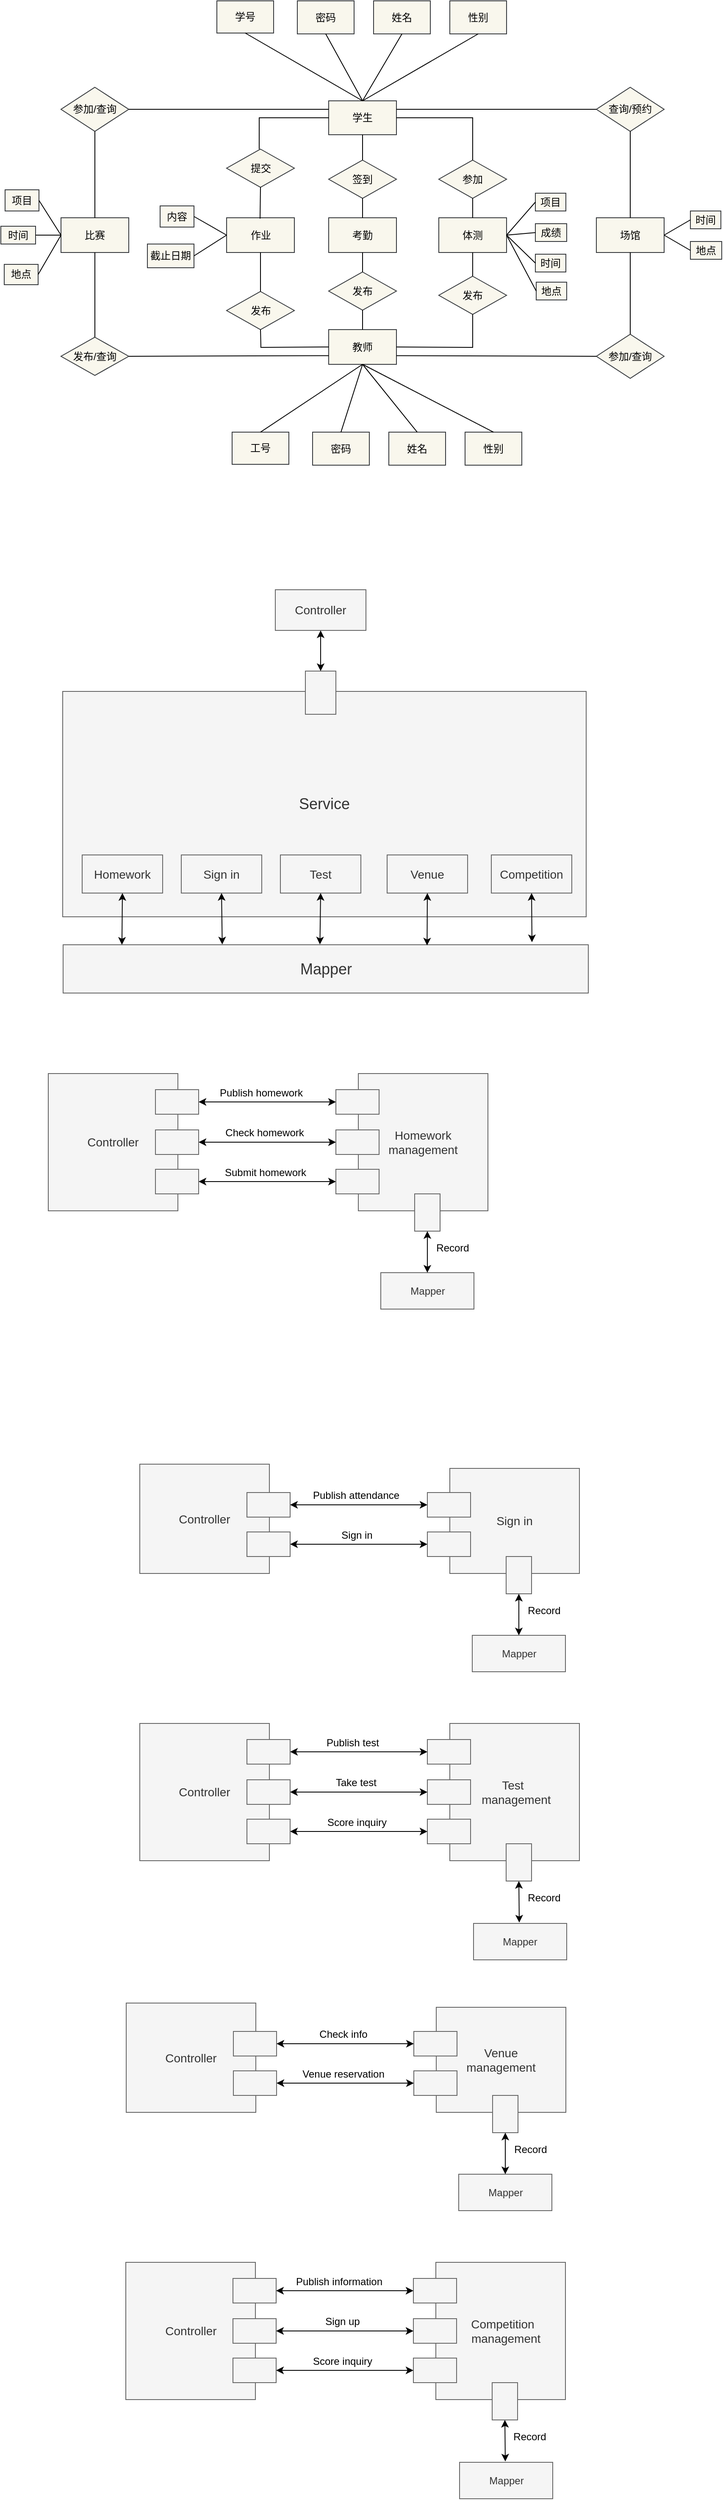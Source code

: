 <mxfile version="24.2.5" type="device">
  <diagram id="R2lEEEUBdFMjLlhIrx00" name="Page-1">
    <mxGraphModel dx="1036" dy="606" grid="0" gridSize="10" guides="1" tooltips="1" connect="1" arrows="1" fold="1" page="1" pageScale="1" pageWidth="1100" pageHeight="1700" background="#ffffff" math="0" shadow="0" extFonts="Permanent Marker^https://fonts.googleapis.com/css?family=Permanent+Marker">
      <root>
        <mxCell id="0" />
        <mxCell id="1" parent="0" />
        <mxCell id="EJxDrWV5jxfiazRaGigu-27" value="&lt;span style=&quot;font-size: 14px;&quot;&gt;Homework management&lt;/span&gt;" style="rounded=0;whiteSpace=wrap;html=1;fillColor=#f5f5f5;fontColor=#333333;strokeColor=#666666;" vertex="1" parent="1">
          <mxGeometry x="479" y="1331" width="153" height="162" as="geometry" />
        </mxCell>
        <mxCell id="EJxDrWV5jxfiazRaGigu-6" value="&lt;font style=&quot;font-size: 18px;&quot;&gt;Service&lt;/font&gt;" style="rounded=0;whiteSpace=wrap;html=1;fillColor=#f5f5f5;fontColor=#333333;strokeColor=#666666;" vertex="1" parent="1">
          <mxGeometry x="130" y="880" width="618" height="266" as="geometry" />
        </mxCell>
        <mxCell id="vJAt1Kv8EWJd7XLbQYG_-1" value="&lt;font color=&quot;#000000&quot;&gt;学生&lt;/font&gt;" style="rounded=0;whiteSpace=wrap;html=1;fillColor=#f9f7ed;strokeColor=#36393d;" parent="1" vertex="1">
          <mxGeometry x="444" y="183" width="80" height="40" as="geometry" />
        </mxCell>
        <mxCell id="vJAt1Kv8EWJd7XLbQYG_-5" value="&lt;font color=&quot;#000000&quot;&gt;学号&lt;/font&gt;" style="rounded=0;whiteSpace=wrap;html=1;fillColor=#f9f7ed;strokeColor=#36393d;" parent="1" vertex="1">
          <mxGeometry x="312" y="65" width="67" height="38" as="geometry" />
        </mxCell>
        <mxCell id="vJAt1Kv8EWJd7XLbQYG_-6" value="&lt;font color=&quot;#000000&quot;&gt;密码&lt;/font&gt;" style="rounded=0;whiteSpace=wrap;html=1;fillColor=#f9f7ed;strokeColor=#36393d;" parent="1" vertex="1">
          <mxGeometry x="407" y="65" width="67" height="39" as="geometry" />
        </mxCell>
        <mxCell id="vJAt1Kv8EWJd7XLbQYG_-8" value="&lt;font color=&quot;#000000&quot;&gt;姓名&lt;/font&gt;" style="rounded=0;whiteSpace=wrap;html=1;fillColor=#f9f7ed;strokeColor=#36393d;" parent="1" vertex="1">
          <mxGeometry x="497" y="65" width="67" height="39" as="geometry" />
        </mxCell>
        <mxCell id="vJAt1Kv8EWJd7XLbQYG_-9" value="&lt;font color=&quot;#000000&quot;&gt;性别&lt;/font&gt;" style="rounded=0;whiteSpace=wrap;html=1;fillColor=#f9f7ed;strokeColor=#36393d;" parent="1" vertex="1">
          <mxGeometry x="587" y="65" width="67" height="39" as="geometry" />
        </mxCell>
        <mxCell id="vJAt1Kv8EWJd7XLbQYG_-15" value="" style="endArrow=none;html=1;rounded=0;entryX=0.5;entryY=1;entryDx=0;entryDy=0;exitX=0.5;exitY=0;exitDx=0;exitDy=0;strokeColor=#000000;" parent="1" source="vJAt1Kv8EWJd7XLbQYG_-1" target="vJAt1Kv8EWJd7XLbQYG_-5" edge="1">
          <mxGeometry width="50" height="50" relative="1" as="geometry">
            <mxPoint x="625" y="255" as="sourcePoint" />
            <mxPoint x="367" y="117" as="targetPoint" />
          </mxGeometry>
        </mxCell>
        <mxCell id="vJAt1Kv8EWJd7XLbQYG_-16" value="" style="endArrow=none;html=1;rounded=0;strokeColor=#000000;entryX=0.5;entryY=1;entryDx=0;entryDy=0;exitX=0.5;exitY=0;exitDx=0;exitDy=0;" parent="1" source="vJAt1Kv8EWJd7XLbQYG_-1" target="vJAt1Kv8EWJd7XLbQYG_-6" edge="1">
          <mxGeometry width="50" height="50" relative="1" as="geometry">
            <mxPoint x="555" y="175" as="sourcePoint" />
            <mxPoint x="356" y="113" as="targetPoint" />
          </mxGeometry>
        </mxCell>
        <mxCell id="vJAt1Kv8EWJd7XLbQYG_-17" value="" style="endArrow=none;html=1;rounded=0;entryX=0.5;entryY=1;entryDx=0;entryDy=0;strokeColor=#000000;exitX=0.5;exitY=0;exitDx=0;exitDy=0;" parent="1" source="vJAt1Kv8EWJd7XLbQYG_-1" target="vJAt1Kv8EWJd7XLbQYG_-8" edge="1">
          <mxGeometry width="50" height="50" relative="1" as="geometry">
            <mxPoint x="579" y="197" as="sourcePoint" />
            <mxPoint x="366" y="123" as="targetPoint" />
          </mxGeometry>
        </mxCell>
        <mxCell id="vJAt1Kv8EWJd7XLbQYG_-18" value="" style="endArrow=none;html=1;rounded=0;entryX=0.5;entryY=1;entryDx=0;entryDy=0;exitX=0.5;exitY=0;exitDx=0;exitDy=0;strokeColor=#000000;" parent="1" source="vJAt1Kv8EWJd7XLbQYG_-1" target="vJAt1Kv8EWJd7XLbQYG_-9" edge="1">
          <mxGeometry width="50" height="50" relative="1" as="geometry">
            <mxPoint x="589" y="207" as="sourcePoint" />
            <mxPoint x="376" y="133" as="targetPoint" />
          </mxGeometry>
        </mxCell>
        <mxCell id="vJAt1Kv8EWJd7XLbQYG_-21" value="&lt;font color=&quot;#000000&quot;&gt;教师&lt;/font&gt;" style="rounded=0;whiteSpace=wrap;html=1;fillColor=#f9f7ed;strokeColor=#36393d;" parent="1" vertex="1">
          <mxGeometry x="444" y="453" width="80" height="41" as="geometry" />
        </mxCell>
        <mxCell id="vJAt1Kv8EWJd7XLbQYG_-23" value="&lt;font color=&quot;#000000&quot;&gt;工号&lt;/font&gt;" style="rounded=0;whiteSpace=wrap;html=1;fillColor=#f9f7ed;strokeColor=#36393d;" parent="1" vertex="1">
          <mxGeometry x="330" y="574" width="67" height="38" as="geometry" />
        </mxCell>
        <mxCell id="vJAt1Kv8EWJd7XLbQYG_-24" value="&lt;font color=&quot;#000000&quot;&gt;密码&lt;/font&gt;" style="rounded=0;whiteSpace=wrap;html=1;fillColor=#f9f7ed;strokeColor=#36393d;" parent="1" vertex="1">
          <mxGeometry x="425" y="574" width="67" height="39" as="geometry" />
        </mxCell>
        <mxCell id="vJAt1Kv8EWJd7XLbQYG_-25" value="&lt;font color=&quot;#000000&quot;&gt;姓名&lt;/font&gt;" style="rounded=0;whiteSpace=wrap;html=1;fillColor=#f9f7ed;strokeColor=#36393d;" parent="1" vertex="1">
          <mxGeometry x="515" y="574" width="67" height="39" as="geometry" />
        </mxCell>
        <mxCell id="vJAt1Kv8EWJd7XLbQYG_-26" value="&lt;font color=&quot;#000000&quot;&gt;性别&lt;/font&gt;" style="rounded=0;whiteSpace=wrap;html=1;fillColor=#f9f7ed;strokeColor=#36393d;" parent="1" vertex="1">
          <mxGeometry x="605" y="574" width="67" height="39" as="geometry" />
        </mxCell>
        <mxCell id="vJAt1Kv8EWJd7XLbQYG_-27" value="" style="endArrow=none;html=1;rounded=0;entryX=0.5;entryY=0;entryDx=0;entryDy=0;exitX=0.5;exitY=1;exitDx=0;exitDy=0;strokeColor=#000000;" parent="1" source="vJAt1Kv8EWJd7XLbQYG_-21" target="vJAt1Kv8EWJd7XLbQYG_-23" edge="1">
          <mxGeometry width="50" height="50" relative="1" as="geometry">
            <mxPoint x="643" y="764" as="sourcePoint" />
            <mxPoint x="385" y="626" as="targetPoint" />
          </mxGeometry>
        </mxCell>
        <mxCell id="vJAt1Kv8EWJd7XLbQYG_-28" value="" style="endArrow=none;html=1;rounded=0;strokeColor=#000000;entryX=0.5;entryY=0;entryDx=0;entryDy=0;exitX=0.5;exitY=1;exitDx=0;exitDy=0;" parent="1" source="vJAt1Kv8EWJd7XLbQYG_-21" target="vJAt1Kv8EWJd7XLbQYG_-24" edge="1">
          <mxGeometry width="50" height="50" relative="1" as="geometry">
            <mxPoint x="573" y="684" as="sourcePoint" />
            <mxPoint x="374" y="622" as="targetPoint" />
          </mxGeometry>
        </mxCell>
        <mxCell id="vJAt1Kv8EWJd7XLbQYG_-29" value="" style="endArrow=none;html=1;rounded=0;entryX=0.5;entryY=0;entryDx=0;entryDy=0;strokeColor=#000000;exitX=0.5;exitY=1;exitDx=0;exitDy=0;" parent="1" source="vJAt1Kv8EWJd7XLbQYG_-21" target="vJAt1Kv8EWJd7XLbQYG_-25" edge="1">
          <mxGeometry width="50" height="50" relative="1" as="geometry">
            <mxPoint x="597" y="706" as="sourcePoint" />
            <mxPoint x="384" y="632" as="targetPoint" />
          </mxGeometry>
        </mxCell>
        <mxCell id="vJAt1Kv8EWJd7XLbQYG_-30" value="" style="endArrow=none;html=1;rounded=0;entryX=0.5;entryY=0;entryDx=0;entryDy=0;exitX=0.5;exitY=1;exitDx=0;exitDy=0;strokeColor=#000000;" parent="1" source="vJAt1Kv8EWJd7XLbQYG_-21" target="vJAt1Kv8EWJd7XLbQYG_-26" edge="1">
          <mxGeometry width="50" height="50" relative="1" as="geometry">
            <mxPoint x="607" y="716" as="sourcePoint" />
            <mxPoint x="394" y="642" as="targetPoint" />
          </mxGeometry>
        </mxCell>
        <mxCell id="vJAt1Kv8EWJd7XLbQYG_-32" value="&lt;font color=&quot;#000000&quot;&gt;作业&lt;/font&gt;" style="rounded=0;whiteSpace=wrap;html=1;fillColor=#f9f7ed;strokeColor=#36393d;" parent="1" vertex="1">
          <mxGeometry x="323.5" y="321" width="80" height="41" as="geometry" />
        </mxCell>
        <mxCell id="vJAt1Kv8EWJd7XLbQYG_-33" value="&lt;font color=&quot;#000000&quot;&gt;发布&lt;/font&gt;" style="rhombus;whiteSpace=wrap;html=1;fillColor=#f9f7ed;strokeColor=#36393d;" parent="1" vertex="1">
          <mxGeometry x="323.5" y="408" width="80" height="45" as="geometry" />
        </mxCell>
        <mxCell id="vJAt1Kv8EWJd7XLbQYG_-36" value="" style="endArrow=none;html=1;rounded=0;exitX=0.5;exitY=1;exitDx=0;exitDy=0;entryX=0;entryY=0.5;entryDx=0;entryDy=0;strokeColor=#000000;" parent="1" source="vJAt1Kv8EWJd7XLbQYG_-33" target="vJAt1Kv8EWJd7XLbQYG_-21" edge="1">
          <mxGeometry width="50" height="50" relative="1" as="geometry">
            <mxPoint x="496" y="378" as="sourcePoint" />
            <mxPoint x="546" y="328" as="targetPoint" />
            <Array as="points">
              <mxPoint x="364" y="474" />
            </Array>
          </mxGeometry>
        </mxCell>
        <mxCell id="vJAt1Kv8EWJd7XLbQYG_-37" value="" style="endArrow=none;html=1;rounded=0;exitX=0.5;exitY=1;exitDx=0;exitDy=0;strokeColor=#000000;entryX=0.5;entryY=0;entryDx=0;entryDy=0;" parent="1" source="vJAt1Kv8EWJd7XLbQYG_-32" target="vJAt1Kv8EWJd7XLbQYG_-33" edge="1">
          <mxGeometry width="50" height="50" relative="1" as="geometry">
            <mxPoint x="374" y="463" as="sourcePoint" />
            <mxPoint x="363" y="410" as="targetPoint" />
            <Array as="points" />
          </mxGeometry>
        </mxCell>
        <mxCell id="vJAt1Kv8EWJd7XLbQYG_-38" value="&lt;font color=&quot;#000000&quot;&gt;提交&lt;/font&gt;" style="rhombus;whiteSpace=wrap;html=1;fillColor=#f9f7ed;strokeColor=#36393d;" parent="1" vertex="1">
          <mxGeometry x="323.5" y="240" width="80" height="45" as="geometry" />
        </mxCell>
        <mxCell id="vJAt1Kv8EWJd7XLbQYG_-39" value="" style="endArrow=none;html=1;rounded=0;entryX=0;entryY=0.5;entryDx=0;entryDy=0;strokeColor=#000000;exitX=0.481;exitY=0;exitDx=0;exitDy=0;exitPerimeter=0;" parent="1" source="vJAt1Kv8EWJd7XLbQYG_-38" edge="1">
          <mxGeometry width="50" height="50" relative="1" as="geometry">
            <mxPoint x="356" y="231" as="sourcePoint" />
            <mxPoint x="444" y="203" as="targetPoint" />
            <Array as="points">
              <mxPoint x="362" y="203" />
            </Array>
          </mxGeometry>
        </mxCell>
        <mxCell id="vJAt1Kv8EWJd7XLbQYG_-41" value="" style="endArrow=none;html=1;rounded=0;exitX=0.5;exitY=1;exitDx=0;exitDy=0;strokeColor=#000000;" parent="1" source="vJAt1Kv8EWJd7XLbQYG_-38" edge="1">
          <mxGeometry width="50" height="50" relative="1" as="geometry">
            <mxPoint x="364" y="285" as="sourcePoint" />
            <mxPoint x="363" y="322" as="targetPoint" />
            <Array as="points" />
          </mxGeometry>
        </mxCell>
        <mxCell id="vJAt1Kv8EWJd7XLbQYG_-43" value="&lt;font color=&quot;#000000&quot;&gt;内容&lt;/font&gt;" style="rounded=0;whiteSpace=wrap;html=1;fillColor=#f9f7ed;strokeColor=#36393d;" parent="1" vertex="1">
          <mxGeometry x="245" y="307" width="40" height="25" as="geometry" />
        </mxCell>
        <mxCell id="vJAt1Kv8EWJd7XLbQYG_-44" value="&lt;font color=&quot;#000000&quot;&gt;截止日期&lt;/font&gt;" style="rounded=0;whiteSpace=wrap;html=1;fillColor=#f9f7ed;strokeColor=#36393d;" parent="1" vertex="1">
          <mxGeometry x="230" y="352" width="55" height="28" as="geometry" />
        </mxCell>
        <mxCell id="vJAt1Kv8EWJd7XLbQYG_-45" value="" style="endArrow=none;html=1;rounded=0;entryX=1;entryY=0.5;entryDx=0;entryDy=0;exitX=0;exitY=0.5;exitDx=0;exitDy=0;strokeColor=#000000;" parent="1" source="vJAt1Kv8EWJd7XLbQYG_-32" target="vJAt1Kv8EWJd7XLbQYG_-43" edge="1">
          <mxGeometry width="50" height="50" relative="1" as="geometry">
            <mxPoint x="367" y="328" as="sourcePoint" />
            <mxPoint x="229" y="249" as="targetPoint" />
          </mxGeometry>
        </mxCell>
        <mxCell id="vJAt1Kv8EWJd7XLbQYG_-46" value="" style="endArrow=none;html=1;rounded=0;entryX=1;entryY=0.5;entryDx=0;entryDy=0;exitX=0;exitY=0.5;exitDx=0;exitDy=0;strokeColor=#000000;" parent="1" source="vJAt1Kv8EWJd7XLbQYG_-32" target="vJAt1Kv8EWJd7XLbQYG_-44" edge="1">
          <mxGeometry width="50" height="50" relative="1" as="geometry">
            <mxPoint x="367" y="476" as="sourcePoint" />
            <mxPoint x="229" y="397" as="targetPoint" />
          </mxGeometry>
        </mxCell>
        <mxCell id="vJAt1Kv8EWJd7XLbQYG_-48" value="&lt;font color=&quot;#000000&quot;&gt;考勤&lt;/font&gt;" style="rounded=0;whiteSpace=wrap;html=1;fillColor=#f9f7ed;strokeColor=#36393d;" parent="1" vertex="1">
          <mxGeometry x="444" y="321" width="80" height="41" as="geometry" />
        </mxCell>
        <mxCell id="vJAt1Kv8EWJd7XLbQYG_-49" value="&lt;font color=&quot;#000000&quot;&gt;发布&lt;/font&gt;" style="rhombus;whiteSpace=wrap;html=1;fillColor=#f9f7ed;strokeColor=#36393d;" parent="1" vertex="1">
          <mxGeometry x="444" y="385" width="80" height="45" as="geometry" />
        </mxCell>
        <mxCell id="vJAt1Kv8EWJd7XLbQYG_-51" value="" style="endArrow=none;html=1;rounded=0;entryX=0.5;entryY=1;entryDx=0;entryDy=0;exitX=0.5;exitY=0;exitDx=0;exitDy=0;strokeColor=#000000;" parent="1" source="vJAt1Kv8EWJd7XLbQYG_-49" target="vJAt1Kv8EWJd7XLbQYG_-48" edge="1">
          <mxGeometry width="50" height="50" relative="1" as="geometry">
            <mxPoint x="344" y="362" as="sourcePoint" />
            <mxPoint x="246" y="322" as="targetPoint" />
          </mxGeometry>
        </mxCell>
        <mxCell id="vJAt1Kv8EWJd7XLbQYG_-52" value="" style="endArrow=none;html=1;rounded=0;entryX=0.5;entryY=1;entryDx=0;entryDy=0;exitX=0.5;exitY=0;exitDx=0;exitDy=0;strokeColor=#000000;" parent="1" source="vJAt1Kv8EWJd7XLbQYG_-21" target="vJAt1Kv8EWJd7XLbQYG_-49" edge="1">
          <mxGeometry width="50" height="50" relative="1" as="geometry">
            <mxPoint x="354" y="372" as="sourcePoint" />
            <mxPoint x="256" y="332" as="targetPoint" />
          </mxGeometry>
        </mxCell>
        <mxCell id="vJAt1Kv8EWJd7XLbQYG_-53" value="&lt;font color=&quot;#000000&quot;&gt;签到&lt;/font&gt;" style="rhombus;whiteSpace=wrap;html=1;fillColor=#f9f7ed;strokeColor=#36393d;" parent="1" vertex="1">
          <mxGeometry x="444" y="253" width="80" height="45" as="geometry" />
        </mxCell>
        <mxCell id="vJAt1Kv8EWJd7XLbQYG_-54" value="" style="endArrow=none;html=1;rounded=0;entryX=0.5;entryY=1;entryDx=0;entryDy=0;strokeColor=#000000;exitX=0.5;exitY=0;exitDx=0;exitDy=0;" parent="1" source="vJAt1Kv8EWJd7XLbQYG_-48" target="vJAt1Kv8EWJd7XLbQYG_-53" edge="1">
          <mxGeometry width="50" height="50" relative="1" as="geometry">
            <mxPoint x="484" y="322" as="sourcePoint" />
            <mxPoint x="494" y="372" as="targetPoint" />
          </mxGeometry>
        </mxCell>
        <mxCell id="vJAt1Kv8EWJd7XLbQYG_-55" value="" style="endArrow=none;html=1;rounded=0;entryX=0.5;entryY=1;entryDx=0;entryDy=0;exitX=0.5;exitY=0;exitDx=0;exitDy=0;strokeColor=#000000;" parent="1" source="vJAt1Kv8EWJd7XLbQYG_-53" target="vJAt1Kv8EWJd7XLbQYG_-1" edge="1">
          <mxGeometry width="50" height="50" relative="1" as="geometry">
            <mxPoint x="504" y="405" as="sourcePoint" />
            <mxPoint x="504" y="382" as="targetPoint" />
          </mxGeometry>
        </mxCell>
        <mxCell id="jHFPaxE5fMGmJ56n2f8w-1" value="&lt;font color=&quot;#000000&quot;&gt;体测&lt;/font&gt;" style="rounded=0;whiteSpace=wrap;html=1;fillColor=#f9f7ed;strokeColor=#36393d;" parent="1" vertex="1">
          <mxGeometry x="574" y="321" width="80" height="41" as="geometry" />
        </mxCell>
        <mxCell id="jHFPaxE5fMGmJ56n2f8w-2" value="&lt;font color=&quot;#000000&quot;&gt;成绩&lt;/font&gt;" style="rounded=0;whiteSpace=wrap;html=1;fillColor=#f9f7ed;strokeColor=#36393d;" parent="1" vertex="1">
          <mxGeometry x="688" y="328" width="37" height="21" as="geometry" />
        </mxCell>
        <mxCell id="jHFPaxE5fMGmJ56n2f8w-3" value="&lt;font color=&quot;#000000&quot;&gt;项目&lt;/font&gt;" style="rounded=0;whiteSpace=wrap;html=1;fillColor=#f9f7ed;strokeColor=#36393d;" parent="1" vertex="1">
          <mxGeometry x="688" y="292" width="36" height="21" as="geometry" />
        </mxCell>
        <mxCell id="jHFPaxE5fMGmJ56n2f8w-4" value="" style="endArrow=none;html=1;rounded=0;entryX=0;entryY=0.5;entryDx=0;entryDy=0;exitX=1;exitY=0.5;exitDx=0;exitDy=0;strokeColor=#000000;" parent="1" source="jHFPaxE5fMGmJ56n2f8w-1" target="jHFPaxE5fMGmJ56n2f8w-3" edge="1">
          <mxGeometry width="50" height="50" relative="1" as="geometry">
            <mxPoint x="334" y="352" as="sourcePoint" />
            <mxPoint x="236" y="312" as="targetPoint" />
          </mxGeometry>
        </mxCell>
        <mxCell id="jHFPaxE5fMGmJ56n2f8w-5" value="" style="endArrow=none;html=1;rounded=0;entryX=0;entryY=0.5;entryDx=0;entryDy=0;exitX=1;exitY=0.5;exitDx=0;exitDy=0;strokeColor=#000000;" parent="1" source="jHFPaxE5fMGmJ56n2f8w-1" target="jHFPaxE5fMGmJ56n2f8w-2" edge="1">
          <mxGeometry width="50" height="50" relative="1" as="geometry">
            <mxPoint x="664" y="352" as="sourcePoint" />
            <mxPoint x="707" y="316" as="targetPoint" />
          </mxGeometry>
        </mxCell>
        <mxCell id="jHFPaxE5fMGmJ56n2f8w-6" value="&lt;font color=&quot;#000000&quot;&gt;发布&lt;/font&gt;" style="rhombus;whiteSpace=wrap;html=1;fillColor=#f9f7ed;strokeColor=#36393d;" parent="1" vertex="1">
          <mxGeometry x="574" y="390" width="80" height="45" as="geometry" />
        </mxCell>
        <mxCell id="jHFPaxE5fMGmJ56n2f8w-7" value="" style="endArrow=none;html=1;rounded=0;entryX=0.5;entryY=1;entryDx=0;entryDy=0;exitX=0.5;exitY=0;exitDx=0;exitDy=0;strokeColor=#000000;" parent="1" source="jHFPaxE5fMGmJ56n2f8w-6" target="jHFPaxE5fMGmJ56n2f8w-1" edge="1">
          <mxGeometry width="50" height="50" relative="1" as="geometry">
            <mxPoint x="494" y="395" as="sourcePoint" />
            <mxPoint x="494" y="372" as="targetPoint" />
          </mxGeometry>
        </mxCell>
        <mxCell id="jHFPaxE5fMGmJ56n2f8w-8" value="" style="endArrow=none;html=1;rounded=0;exitX=0.5;exitY=1;exitDx=0;exitDy=0;entryX=1;entryY=0.5;entryDx=0;entryDy=0;strokeColor=#000000;" parent="1" source="jHFPaxE5fMGmJ56n2f8w-6" target="vJAt1Kv8EWJd7XLbQYG_-21" edge="1">
          <mxGeometry width="50" height="50" relative="1" as="geometry">
            <mxPoint x="374" y="463" as="sourcePoint" />
            <mxPoint x="454" y="484" as="targetPoint" />
            <Array as="points">
              <mxPoint x="614" y="474" />
            </Array>
          </mxGeometry>
        </mxCell>
        <mxCell id="jHFPaxE5fMGmJ56n2f8w-9" value="&lt;font color=&quot;#000000&quot;&gt;参加&lt;/font&gt;" style="rhombus;whiteSpace=wrap;html=1;fillColor=#f9f7ed;strokeColor=#36393d;" parent="1" vertex="1">
          <mxGeometry x="574" y="253" width="80" height="45" as="geometry" />
        </mxCell>
        <mxCell id="jHFPaxE5fMGmJ56n2f8w-10" value="" style="endArrow=none;html=1;rounded=0;entryX=1;entryY=0.5;entryDx=0;entryDy=0;strokeColor=#000000;exitX=0.5;exitY=0;exitDx=0;exitDy=0;" parent="1" source="jHFPaxE5fMGmJ56n2f8w-9" target="vJAt1Kv8EWJd7XLbQYG_-1" edge="1">
          <mxGeometry width="50" height="50" relative="1" as="geometry">
            <mxPoint x="372" y="250" as="sourcePoint" />
            <mxPoint x="454" y="213" as="targetPoint" />
            <Array as="points">
              <mxPoint x="614" y="203" />
            </Array>
          </mxGeometry>
        </mxCell>
        <mxCell id="jHFPaxE5fMGmJ56n2f8w-11" value="" style="endArrow=none;html=1;rounded=0;entryX=0.5;entryY=1;entryDx=0;entryDy=0;exitX=0.5;exitY=0;exitDx=0;exitDy=0;strokeColor=#000000;" parent="1" source="jHFPaxE5fMGmJ56n2f8w-1" target="jHFPaxE5fMGmJ56n2f8w-9" edge="1">
          <mxGeometry width="50" height="50" relative="1" as="geometry">
            <mxPoint x="624" y="400" as="sourcePoint" />
            <mxPoint x="624" y="372" as="targetPoint" />
          </mxGeometry>
        </mxCell>
        <mxCell id="jHFPaxE5fMGmJ56n2f8w-13" value="&lt;font color=&quot;#000000&quot;&gt;比赛&lt;/font&gt;" style="rounded=0;whiteSpace=wrap;html=1;fillColor=#f9f7ed;strokeColor=#36393d;" parent="1" vertex="1">
          <mxGeometry x="128" y="321" width="80" height="41" as="geometry" />
        </mxCell>
        <mxCell id="jHFPaxE5fMGmJ56n2f8w-14" value="&lt;font color=&quot;#000000&quot;&gt;场馆&lt;/font&gt;" style="rounded=0;whiteSpace=wrap;html=1;fillColor=#f9f7ed;strokeColor=#36393d;" parent="1" vertex="1">
          <mxGeometry x="760" y="321" width="80" height="41" as="geometry" />
        </mxCell>
        <mxCell id="jHFPaxE5fMGmJ56n2f8w-15" value="&lt;font color=&quot;#000000&quot;&gt;地点&lt;/font&gt;" style="rounded=0;whiteSpace=wrap;html=1;fillColor=#f9f7ed;strokeColor=#36393d;" parent="1" vertex="1">
          <mxGeometry x="871" y="349" width="37" height="21" as="geometry" />
        </mxCell>
        <mxCell id="jHFPaxE5fMGmJ56n2f8w-16" value="&lt;font color=&quot;#000000&quot;&gt;时间&lt;/font&gt;" style="rounded=0;whiteSpace=wrap;html=1;fillColor=#f9f7ed;strokeColor=#36393d;" parent="1" vertex="1">
          <mxGeometry x="871" y="313" width="36" height="21" as="geometry" />
        </mxCell>
        <mxCell id="jHFPaxE5fMGmJ56n2f8w-17" value="" style="endArrow=none;html=1;rounded=0;entryX=0;entryY=0.5;entryDx=0;entryDy=0;exitX=1;exitY=0.5;exitDx=0;exitDy=0;strokeColor=#000000;" parent="1" source="jHFPaxE5fMGmJ56n2f8w-14" target="jHFPaxE5fMGmJ56n2f8w-16" edge="1">
          <mxGeometry width="50" height="50" relative="1" as="geometry">
            <mxPoint x="664" y="352" as="sourcePoint" />
            <mxPoint x="697" y="334" as="targetPoint" />
          </mxGeometry>
        </mxCell>
        <mxCell id="jHFPaxE5fMGmJ56n2f8w-18" value="" style="endArrow=none;html=1;rounded=0;entryX=0;entryY=0.5;entryDx=0;entryDy=0;exitX=1;exitY=0.5;exitDx=0;exitDy=0;strokeColor=#000000;" parent="1" source="jHFPaxE5fMGmJ56n2f8w-14" target="jHFPaxE5fMGmJ56n2f8w-15" edge="1">
          <mxGeometry width="50" height="50" relative="1" as="geometry">
            <mxPoint x="674" y="362" as="sourcePoint" />
            <mxPoint x="707" y="344" as="targetPoint" />
          </mxGeometry>
        </mxCell>
        <mxCell id="jHFPaxE5fMGmJ56n2f8w-19" value="&lt;font color=&quot;#000000&quot;&gt;项目&lt;/font&gt;" style="rounded=0;whiteSpace=wrap;html=1;fillColor=#f9f7ed;strokeColor=#36393d;" parent="1" vertex="1">
          <mxGeometry x="62" y="288" width="40" height="25" as="geometry" />
        </mxCell>
        <mxCell id="jHFPaxE5fMGmJ56n2f8w-20" value="&lt;font color=&quot;#000000&quot;&gt;时间&lt;/font&gt;" style="rounded=0;whiteSpace=wrap;html=1;fillColor=#f9f7ed;strokeColor=#36393d;" parent="1" vertex="1">
          <mxGeometry x="57" y="331" width="41" height="21" as="geometry" />
        </mxCell>
        <mxCell id="jHFPaxE5fMGmJ56n2f8w-21" value="&lt;font color=&quot;#000000&quot;&gt;地点&lt;/font&gt;" style="rounded=0;whiteSpace=wrap;html=1;fillColor=#f9f7ed;strokeColor=#36393d;" parent="1" vertex="1">
          <mxGeometry x="61" y="376" width="40" height="24" as="geometry" />
        </mxCell>
        <mxCell id="jHFPaxE5fMGmJ56n2f8w-24" value="" style="endArrow=none;html=1;rounded=0;entryX=1;entryY=0.5;entryDx=0;entryDy=0;exitX=0;exitY=0.5;exitDx=0;exitDy=0;strokeColor=#000000;" parent="1" source="jHFPaxE5fMGmJ56n2f8w-13" target="jHFPaxE5fMGmJ56n2f8w-21" edge="1">
          <mxGeometry width="50" height="50" relative="1" as="geometry">
            <mxPoint x="334" y="352" as="sourcePoint" />
            <mxPoint x="295" y="376" as="targetPoint" />
          </mxGeometry>
        </mxCell>
        <mxCell id="jHFPaxE5fMGmJ56n2f8w-25" value="" style="endArrow=none;html=1;rounded=0;entryX=1;entryY=0.5;entryDx=0;entryDy=0;exitX=0;exitY=0.5;exitDx=0;exitDy=0;strokeColor=#000000;" parent="1" source="jHFPaxE5fMGmJ56n2f8w-13" target="jHFPaxE5fMGmJ56n2f8w-20" edge="1">
          <mxGeometry width="50" height="50" relative="1" as="geometry">
            <mxPoint x="344" y="362" as="sourcePoint" />
            <mxPoint x="305" y="386" as="targetPoint" />
          </mxGeometry>
        </mxCell>
        <mxCell id="jHFPaxE5fMGmJ56n2f8w-26" value="" style="endArrow=none;html=1;rounded=0;entryX=1;entryY=0.5;entryDx=0;entryDy=0;exitX=0;exitY=0.5;exitDx=0;exitDy=0;strokeColor=#000000;" parent="1" source="jHFPaxE5fMGmJ56n2f8w-13" target="jHFPaxE5fMGmJ56n2f8w-19" edge="1">
          <mxGeometry width="50" height="50" relative="1" as="geometry">
            <mxPoint x="354" y="372" as="sourcePoint" />
            <mxPoint x="315" y="396" as="targetPoint" />
          </mxGeometry>
        </mxCell>
        <mxCell id="jHFPaxE5fMGmJ56n2f8w-29" value="&lt;font color=&quot;#000000&quot;&gt;参加/查询&lt;/font&gt;" style="rhombus;whiteSpace=wrap;html=1;fillColor=#f9f7ed;strokeColor=#36393d;" parent="1" vertex="1">
          <mxGeometry x="128" y="167" width="80" height="52" as="geometry" />
        </mxCell>
        <mxCell id="jHFPaxE5fMGmJ56n2f8w-30" value="&lt;font color=&quot;#000000&quot;&gt;发布/查询&lt;/font&gt;" style="rhombus;whiteSpace=wrap;html=1;fillColor=#f9f7ed;strokeColor=#36393d;" parent="1" vertex="1">
          <mxGeometry x="128" y="462" width="80" height="45" as="geometry" />
        </mxCell>
        <mxCell id="jHFPaxE5fMGmJ56n2f8w-31" value="" style="endArrow=none;html=1;rounded=0;exitX=0.5;exitY=1;exitDx=0;exitDy=0;strokeColor=#000000;entryX=0.5;entryY=0;entryDx=0;entryDy=0;" parent="1" source="jHFPaxE5fMGmJ56n2f8w-29" target="jHFPaxE5fMGmJ56n2f8w-13" edge="1">
          <mxGeometry width="50" height="50" relative="1" as="geometry">
            <mxPoint x="374" y="295" as="sourcePoint" />
            <mxPoint x="373" y="332" as="targetPoint" />
            <Array as="points" />
          </mxGeometry>
        </mxCell>
        <mxCell id="jHFPaxE5fMGmJ56n2f8w-32" value="" style="endArrow=none;html=1;rounded=0;exitX=0.5;exitY=1;exitDx=0;exitDy=0;strokeColor=#000000;entryX=0.5;entryY=0;entryDx=0;entryDy=0;" parent="1" source="jHFPaxE5fMGmJ56n2f8w-13" target="jHFPaxE5fMGmJ56n2f8w-30" edge="1">
          <mxGeometry width="50" height="50" relative="1" as="geometry">
            <mxPoint x="384" y="305" as="sourcePoint" />
            <mxPoint x="383" y="342" as="targetPoint" />
            <Array as="points" />
          </mxGeometry>
        </mxCell>
        <mxCell id="jHFPaxE5fMGmJ56n2f8w-33" value="" style="endArrow=none;html=1;rounded=0;entryX=1;entryY=0.5;entryDx=0;entryDy=0;exitX=0;exitY=0.75;exitDx=0;exitDy=0;strokeColor=#000000;" parent="1" source="vJAt1Kv8EWJd7XLbQYG_-21" target="jHFPaxE5fMGmJ56n2f8w-30" edge="1">
          <mxGeometry width="50" height="50" relative="1" as="geometry">
            <mxPoint x="494" y="504" as="sourcePoint" />
            <mxPoint x="374" y="584" as="targetPoint" />
          </mxGeometry>
        </mxCell>
        <mxCell id="jHFPaxE5fMGmJ56n2f8w-34" value="" style="endArrow=none;html=1;rounded=0;entryX=1;entryY=0.5;entryDx=0;entryDy=0;exitX=0;exitY=0.25;exitDx=0;exitDy=0;strokeColor=#000000;" parent="1" source="vJAt1Kv8EWJd7XLbQYG_-1" target="jHFPaxE5fMGmJ56n2f8w-29" edge="1">
          <mxGeometry width="50" height="50" relative="1" as="geometry">
            <mxPoint x="454" y="494" as="sourcePoint" />
            <mxPoint x="218" y="495" as="targetPoint" />
          </mxGeometry>
        </mxCell>
        <mxCell id="jHFPaxE5fMGmJ56n2f8w-35" value="&lt;font color=&quot;#000000&quot;&gt;查询/预约&lt;/font&gt;" style="rhombus;whiteSpace=wrap;html=1;fillColor=#f9f7ed;strokeColor=#36393d;" parent="1" vertex="1">
          <mxGeometry x="760" y="167" width="80" height="52" as="geometry" />
        </mxCell>
        <mxCell id="jHFPaxE5fMGmJ56n2f8w-36" value="&lt;font color=&quot;#000000&quot;&gt;参加/查询&lt;/font&gt;" style="rhombus;whiteSpace=wrap;html=1;fillColor=#f9f7ed;strokeColor=#36393d;" parent="1" vertex="1">
          <mxGeometry x="760" y="458.5" width="80" height="52" as="geometry" />
        </mxCell>
        <mxCell id="jHFPaxE5fMGmJ56n2f8w-37" value="" style="endArrow=none;html=1;rounded=0;entryX=1;entryY=0.25;entryDx=0;entryDy=0;exitX=0;exitY=0.5;exitDx=0;exitDy=0;strokeColor=#000000;" parent="1" source="jHFPaxE5fMGmJ56n2f8w-35" target="vJAt1Kv8EWJd7XLbQYG_-1" edge="1">
          <mxGeometry width="50" height="50" relative="1" as="geometry">
            <mxPoint x="454" y="203" as="sourcePoint" />
            <mxPoint x="218" y="203" as="targetPoint" />
          </mxGeometry>
        </mxCell>
        <mxCell id="jHFPaxE5fMGmJ56n2f8w-38" value="" style="endArrow=none;html=1;rounded=0;entryX=0.5;entryY=1;entryDx=0;entryDy=0;exitX=0.5;exitY=0;exitDx=0;exitDy=0;strokeColor=#000000;" parent="1" source="jHFPaxE5fMGmJ56n2f8w-14" target="jHFPaxE5fMGmJ56n2f8w-35" edge="1">
          <mxGeometry width="50" height="50" relative="1" as="geometry">
            <mxPoint x="624" y="331" as="sourcePoint" />
            <mxPoint x="624" y="308" as="targetPoint" />
          </mxGeometry>
        </mxCell>
        <mxCell id="jHFPaxE5fMGmJ56n2f8w-39" value="" style="endArrow=none;html=1;rounded=0;entryX=0.5;entryY=1;entryDx=0;entryDy=0;exitX=0.5;exitY=0;exitDx=0;exitDy=0;strokeColor=#000000;" parent="1" source="jHFPaxE5fMGmJ56n2f8w-36" target="jHFPaxE5fMGmJ56n2f8w-14" edge="1">
          <mxGeometry width="50" height="50" relative="1" as="geometry">
            <mxPoint x="634" y="341" as="sourcePoint" />
            <mxPoint x="634" y="318" as="targetPoint" />
          </mxGeometry>
        </mxCell>
        <mxCell id="jHFPaxE5fMGmJ56n2f8w-40" value="" style="endArrow=none;html=1;rounded=0;entryX=1;entryY=0.75;entryDx=0;entryDy=0;exitX=0;exitY=0.5;exitDx=0;exitDy=0;strokeColor=#000000;" parent="1" source="jHFPaxE5fMGmJ56n2f8w-36" target="vJAt1Kv8EWJd7XLbQYG_-21" edge="1">
          <mxGeometry width="50" height="50" relative="1" as="geometry">
            <mxPoint x="644" y="351" as="sourcePoint" />
            <mxPoint x="644" y="328" as="targetPoint" />
          </mxGeometry>
        </mxCell>
        <mxCell id="g08Xa5jaq8OJxACK10Sp-1" value="&lt;font color=&quot;#000000&quot;&gt;时间&lt;/font&gt;" style="rounded=0;whiteSpace=wrap;html=1;fillColor=#f9f7ed;strokeColor=#36393d;" parent="1" vertex="1">
          <mxGeometry x="688" y="364" width="36" height="21" as="geometry" />
        </mxCell>
        <mxCell id="g08Xa5jaq8OJxACK10Sp-3" value="&lt;font color=&quot;#000000&quot;&gt;地点&lt;/font&gt;" style="rounded=0;whiteSpace=wrap;html=1;fillColor=#f9f7ed;strokeColor=#36393d;" parent="1" vertex="1">
          <mxGeometry x="689" y="397" width="36" height="21" as="geometry" />
        </mxCell>
        <mxCell id="g08Xa5jaq8OJxACK10Sp-4" value="" style="endArrow=none;html=1;rounded=0;entryX=0;entryY=0.5;entryDx=0;entryDy=0;exitX=1;exitY=0.5;exitDx=0;exitDy=0;strokeColor=#000000;" parent="1" source="jHFPaxE5fMGmJ56n2f8w-1" target="g08Xa5jaq8OJxACK10Sp-1" edge="1">
          <mxGeometry width="50" height="50" relative="1" as="geometry">
            <mxPoint x="664" y="352" as="sourcePoint" />
            <mxPoint x="698" y="313" as="targetPoint" />
          </mxGeometry>
        </mxCell>
        <mxCell id="g08Xa5jaq8OJxACK10Sp-5" value="" style="endArrow=none;html=1;rounded=0;entryX=0;entryY=0.5;entryDx=0;entryDy=0;exitX=1;exitY=0.5;exitDx=0;exitDy=0;strokeColor=#000000;" parent="1" source="jHFPaxE5fMGmJ56n2f8w-1" target="g08Xa5jaq8OJxACK10Sp-3" edge="1">
          <mxGeometry width="50" height="50" relative="1" as="geometry">
            <mxPoint x="674" y="362" as="sourcePoint" />
            <mxPoint x="708" y="323" as="targetPoint" />
          </mxGeometry>
        </mxCell>
        <mxCell id="EJxDrWV5jxfiazRaGigu-1" value="&lt;font style=&quot;font-size: 14px;&quot;&gt;Controller&lt;/font&gt;" style="rounded=0;whiteSpace=wrap;html=1;fillColor=#f5f5f5;fontColor=#333333;strokeColor=#666666;" vertex="1" parent="1">
          <mxGeometry x="381" y="760" width="107" height="48" as="geometry" />
        </mxCell>
        <mxCell id="EJxDrWV5jxfiazRaGigu-3" value="" style="rounded=0;whiteSpace=wrap;html=1;fillColor=#f5f5f5;fontColor=#333333;strokeColor=#666666;" vertex="1" parent="1">
          <mxGeometry x="416.5" y="856" width="36" height="51" as="geometry" />
        </mxCell>
        <mxCell id="EJxDrWV5jxfiazRaGigu-4" value="" style="endArrow=classic;startArrow=classic;html=1;rounded=0;entryX=0.5;entryY=1;entryDx=0;entryDy=0;exitX=0.5;exitY=0;exitDx=0;exitDy=0;strokeColor=#000000;" edge="1" parent="1" source="EJxDrWV5jxfiazRaGigu-3" target="EJxDrWV5jxfiazRaGigu-1">
          <mxGeometry width="50" height="50" relative="1" as="geometry">
            <mxPoint x="504" y="841" as="sourcePoint" />
            <mxPoint x="554" y="791" as="targetPoint" />
          </mxGeometry>
        </mxCell>
        <mxCell id="EJxDrWV5jxfiazRaGigu-8" value="&lt;font style=&quot;font-size: 18px;&quot;&gt;Mapper&lt;/font&gt;" style="rounded=0;whiteSpace=wrap;html=1;fillColor=#f5f5f5;fontColor=#333333;strokeColor=#666666;" vertex="1" parent="1">
          <mxGeometry x="130.5" y="1179" width="620" height="57" as="geometry" />
        </mxCell>
        <mxCell id="EJxDrWV5jxfiazRaGigu-9" value="&lt;font style=&quot;font-size: 14px;&quot;&gt;Homework&lt;/font&gt;" style="rounded=0;whiteSpace=wrap;html=1;fillColor=#f5f5f5;fontColor=#333333;strokeColor=#666666;" vertex="1" parent="1">
          <mxGeometry x="153" y="1073" width="95" height="45" as="geometry" />
        </mxCell>
        <mxCell id="EJxDrWV5jxfiazRaGigu-10" value="&lt;font style=&quot;font-size: 14px;&quot;&gt;Sign in&lt;/font&gt;" style="rounded=0;whiteSpace=wrap;html=1;fillColor=#f5f5f5;fontColor=#333333;strokeColor=#666666;" vertex="1" parent="1">
          <mxGeometry x="270" y="1073" width="95" height="45" as="geometry" />
        </mxCell>
        <mxCell id="EJxDrWV5jxfiazRaGigu-11" value="&lt;font style=&quot;font-size: 14px;&quot;&gt;Test&lt;/font&gt;" style="rounded=0;whiteSpace=wrap;html=1;fillColor=#f5f5f5;fontColor=#333333;strokeColor=#666666;" vertex="1" parent="1">
          <mxGeometry x="387" y="1073" width="95" height="45" as="geometry" />
        </mxCell>
        <mxCell id="EJxDrWV5jxfiazRaGigu-12" value="&lt;font style=&quot;font-size: 14px;&quot;&gt;Venue&lt;/font&gt;" style="rounded=0;whiteSpace=wrap;html=1;fillColor=#f5f5f5;fontColor=#333333;strokeColor=#666666;" vertex="1" parent="1">
          <mxGeometry x="513" y="1073" width="95" height="45" as="geometry" />
        </mxCell>
        <mxCell id="EJxDrWV5jxfiazRaGigu-13" value="&lt;font style=&quot;font-size: 14px;&quot;&gt;Competition&lt;/font&gt;" style="rounded=0;whiteSpace=wrap;html=1;fillColor=#f5f5f5;fontColor=#333333;strokeColor=#666666;" vertex="1" parent="1">
          <mxGeometry x="636" y="1073" width="95" height="45" as="geometry" />
        </mxCell>
        <mxCell id="EJxDrWV5jxfiazRaGigu-14" value="" style="endArrow=classic;startArrow=classic;html=1;rounded=0;entryX=0.5;entryY=1;entryDx=0;entryDy=0;exitX=0.112;exitY=0;exitDx=0;exitDy=0;strokeColor=#000000;exitPerimeter=0;" edge="1" parent="1" source="EJxDrWV5jxfiazRaGigu-8" target="EJxDrWV5jxfiazRaGigu-9">
          <mxGeometry width="50" height="50" relative="1" as="geometry">
            <mxPoint x="445" y="829" as="sourcePoint" />
            <mxPoint x="445" y="771" as="targetPoint" />
          </mxGeometry>
        </mxCell>
        <mxCell id="EJxDrWV5jxfiazRaGigu-15" value="" style="endArrow=classic;startArrow=classic;html=1;rounded=0;entryX=0.5;entryY=1;entryDx=0;entryDy=0;exitX=0.303;exitY=-0.007;exitDx=0;exitDy=0;strokeColor=#000000;exitPerimeter=0;" edge="1" parent="1" source="EJxDrWV5jxfiazRaGigu-8" target="EJxDrWV5jxfiazRaGigu-10">
          <mxGeometry width="50" height="50" relative="1" as="geometry">
            <mxPoint x="455" y="839" as="sourcePoint" />
            <mxPoint x="455" y="781" as="targetPoint" />
          </mxGeometry>
        </mxCell>
        <mxCell id="EJxDrWV5jxfiazRaGigu-16" value="" style="endArrow=classic;startArrow=classic;html=1;rounded=0;entryX=0.5;entryY=1;entryDx=0;entryDy=0;exitX=0.489;exitY=-0.007;exitDx=0;exitDy=0;strokeColor=#000000;exitPerimeter=0;fontStyle=1" edge="1" parent="1" source="EJxDrWV5jxfiazRaGigu-8" target="EJxDrWV5jxfiazRaGigu-11">
          <mxGeometry width="50" height="50" relative="1" as="geometry">
            <mxPoint x="465" y="849" as="sourcePoint" />
            <mxPoint x="465" y="791" as="targetPoint" />
          </mxGeometry>
        </mxCell>
        <mxCell id="EJxDrWV5jxfiazRaGigu-17" value="" style="endArrow=classic;startArrow=classic;html=1;rounded=0;entryX=0.5;entryY=1;entryDx=0;entryDy=0;exitX=0.693;exitY=0.014;exitDx=0;exitDy=0;strokeColor=#000000;exitPerimeter=0;fontStyle=1" edge="1" parent="1" source="EJxDrWV5jxfiazRaGigu-8" target="EJxDrWV5jxfiazRaGigu-12">
          <mxGeometry width="50" height="50" relative="1" as="geometry">
            <mxPoint x="444" y="1189" as="sourcePoint" />
            <mxPoint x="445" y="1128" as="targetPoint" />
          </mxGeometry>
        </mxCell>
        <mxCell id="EJxDrWV5jxfiazRaGigu-18" value="" style="endArrow=classic;startArrow=classic;html=1;rounded=0;entryX=0.5;entryY=1;entryDx=0;entryDy=0;strokeColor=#000000;fontStyle=1" edge="1" parent="1" target="EJxDrWV5jxfiazRaGigu-13">
          <mxGeometry width="50" height="50" relative="1" as="geometry">
            <mxPoint x="684" y="1176" as="sourcePoint" />
            <mxPoint x="571" y="1128" as="targetPoint" />
          </mxGeometry>
        </mxCell>
        <mxCell id="EJxDrWV5jxfiazRaGigu-19" value="&lt;font style=&quot;font-size: 14px;&quot;&gt;Controller&lt;/font&gt;" style="rounded=0;whiteSpace=wrap;html=1;fillColor=#f5f5f5;fontColor=#333333;strokeColor=#666666;" vertex="1" parent="1">
          <mxGeometry x="113" y="1331" width="153" height="162" as="geometry" />
        </mxCell>
        <mxCell id="EJxDrWV5jxfiazRaGigu-20" value="" style="rounded=0;whiteSpace=wrap;html=1;fillColor=#f5f5f5;fontColor=#333333;strokeColor=#666666;" vertex="1" parent="1">
          <mxGeometry x="239.5" y="1350" width="51" height="29" as="geometry" />
        </mxCell>
        <mxCell id="EJxDrWV5jxfiazRaGigu-22" value="" style="rounded=0;whiteSpace=wrap;html=1;fillColor=#f5f5f5;fontColor=#333333;strokeColor=#666666;" vertex="1" parent="1">
          <mxGeometry x="239.5" y="1397.5" width="51" height="29" as="geometry" />
        </mxCell>
        <mxCell id="EJxDrWV5jxfiazRaGigu-23" value="" style="rounded=0;whiteSpace=wrap;html=1;fillColor=#f5f5f5;fontColor=#333333;strokeColor=#666666;" vertex="1" parent="1">
          <mxGeometry x="239.5" y="1444" width="51" height="29" as="geometry" />
        </mxCell>
        <mxCell id="EJxDrWV5jxfiazRaGigu-24" value="" style="rounded=0;whiteSpace=wrap;html=1;fillColor=#f5f5f5;fontColor=#333333;strokeColor=#666666;" vertex="1" parent="1">
          <mxGeometry x="452.5" y="1350" width="51" height="29" as="geometry" />
        </mxCell>
        <mxCell id="EJxDrWV5jxfiazRaGigu-25" value="" style="rounded=0;whiteSpace=wrap;html=1;fillColor=#f5f5f5;fontColor=#333333;strokeColor=#666666;" vertex="1" parent="1">
          <mxGeometry x="452.5" y="1397.5" width="51" height="29" as="geometry" />
        </mxCell>
        <mxCell id="EJxDrWV5jxfiazRaGigu-26" value="" style="rounded=0;whiteSpace=wrap;html=1;fillColor=#f5f5f5;fontColor=#333333;strokeColor=#666666;" vertex="1" parent="1">
          <mxGeometry x="452.5" y="1444" width="51" height="29" as="geometry" />
        </mxCell>
        <mxCell id="EJxDrWV5jxfiazRaGigu-28" value="" style="endArrow=classic;startArrow=classic;html=1;rounded=0;entryX=1;entryY=0.5;entryDx=0;entryDy=0;exitX=0;exitY=0.5;exitDx=0;exitDy=0;strokeColor=#000000;" edge="1" parent="1" source="EJxDrWV5jxfiazRaGigu-24" target="EJxDrWV5jxfiazRaGigu-20">
          <mxGeometry width="50" height="50" relative="1" as="geometry">
            <mxPoint x="328" y="1189" as="sourcePoint" />
            <mxPoint x="328" y="1128" as="targetPoint" />
          </mxGeometry>
        </mxCell>
        <mxCell id="EJxDrWV5jxfiazRaGigu-29" value="" style="endArrow=classic;startArrow=classic;html=1;rounded=0;strokeColor=#000000;entryX=1;entryY=0.5;entryDx=0;entryDy=0;exitX=0;exitY=0.5;exitDx=0;exitDy=0;" edge="1" parent="1" source="EJxDrWV5jxfiazRaGigu-25" target="EJxDrWV5jxfiazRaGigu-22">
          <mxGeometry width="50" height="50" relative="1" as="geometry">
            <mxPoint x="429" y="1496" as="sourcePoint" />
            <mxPoint x="334" y="1471" as="targetPoint" />
          </mxGeometry>
        </mxCell>
        <mxCell id="EJxDrWV5jxfiazRaGigu-30" value="" style="endArrow=classic;startArrow=classic;html=1;rounded=0;entryX=1;entryY=0.5;entryDx=0;entryDy=0;exitX=0;exitY=0.5;exitDx=0;exitDy=0;strokeColor=#000000;" edge="1" parent="1" source="EJxDrWV5jxfiazRaGigu-26" target="EJxDrWV5jxfiazRaGigu-23">
          <mxGeometry width="50" height="50" relative="1" as="geometry">
            <mxPoint x="473" y="1385" as="sourcePoint" />
            <mxPoint x="311" y="1385" as="targetPoint" />
          </mxGeometry>
        </mxCell>
        <mxCell id="EJxDrWV5jxfiazRaGigu-31" value="" style="rounded=0;whiteSpace=wrap;html=1;fillColor=#f5f5f5;fontColor=#333333;strokeColor=#666666;" vertex="1" parent="1">
          <mxGeometry x="545.5" y="1473" width="30" height="44" as="geometry" />
        </mxCell>
        <mxCell id="EJxDrWV5jxfiazRaGigu-32" value="&lt;font style=&quot;font-size: 12px;&quot;&gt;Mapper&lt;/font&gt;" style="rounded=0;whiteSpace=wrap;html=1;fillColor=#f5f5f5;fontColor=#333333;strokeColor=#666666;" vertex="1" parent="1">
          <mxGeometry x="505.5" y="1566" width="110" height="43" as="geometry" />
        </mxCell>
        <mxCell id="EJxDrWV5jxfiazRaGigu-33" value="" style="endArrow=classic;startArrow=classic;html=1;rounded=0;entryX=0.5;entryY=0;entryDx=0;entryDy=0;exitX=0.5;exitY=1;exitDx=0;exitDy=0;strokeColor=#000000;" edge="1" parent="1" source="EJxDrWV5jxfiazRaGigu-31" target="EJxDrWV5jxfiazRaGigu-32">
          <mxGeometry width="50" height="50" relative="1" as="geometry">
            <mxPoint x="463" y="1469" as="sourcePoint" />
            <mxPoint x="301" y="1469" as="targetPoint" />
          </mxGeometry>
        </mxCell>
        <mxCell id="EJxDrWV5jxfiazRaGigu-34" value="&lt;font color=&quot;#000000&quot;&gt;Record&lt;/font&gt;" style="text;html=1;align=center;verticalAlign=middle;resizable=0;points=[];autosize=1;strokeColor=none;fillColor=none;" vertex="1" parent="1">
          <mxGeometry x="561" y="1524" width="57" height="26" as="geometry" />
        </mxCell>
        <mxCell id="EJxDrWV5jxfiazRaGigu-35" value="&lt;font color=&quot;#000000&quot;&gt;Publish homework&lt;/font&gt;" style="text;html=1;align=center;verticalAlign=middle;resizable=0;points=[];autosize=1;strokeColor=none;fillColor=none;" vertex="1" parent="1">
          <mxGeometry x="306" y="1341" width="116" height="26" as="geometry" />
        </mxCell>
        <mxCell id="EJxDrWV5jxfiazRaGigu-38" value="&lt;font color=&quot;#000000&quot;&gt;Check homework&lt;/font&gt;" style="text;html=1;align=center;verticalAlign=middle;resizable=0;points=[];autosize=1;strokeColor=none;fillColor=none;" vertex="1" parent="1">
          <mxGeometry x="312" y="1388" width="111" height="26" as="geometry" />
        </mxCell>
        <mxCell id="EJxDrWV5jxfiazRaGigu-40" value="&lt;span style=&quot;color: rgba(0, 0, 0, 0); font-family: monospace; font-size: 0px; text-align: start;&quot;&gt;%3CmxGraphModel%3E%3Croot%3E%3CmxCell%20id%3D%220%22%2F%3E%3CmxCell%20id%3D%221%22%20parent%3D%220%22%2F%3E%3CmxCell%20id%3D%222%22%20value%3D%22%26lt%3Bfont%20color%3D%26quot%3B%23000000%26quot%3B%26gt%3BCheck%20homework%26lt%3B%2Ffont%26gt%3B%22%20style%3D%22text%3Bhtml%3D1%3Balign%3Dcenter%3BverticalAlign%3Dmiddle%3Bresizable%3D0%3Bpoints%3D%5B%5D%3Bautosize%3D1%3BstrokeColor%3Dnone%3BfillColor%3Dnone%3B%22%20vertex%3D%221%22%20parent%3D%221%22%3E%3CmxGeometry%20x%3D%22312%22%20y%3D%221388%22%20width%3D%22111%22%20height%3D%2226%22%20as%3D%22geometry%22%2F%3E%3C%2FmxCell%3E%3C%2Froot%3E%3C%2FmxGraphModel%3E&lt;/span&gt;" style="text;html=1;align=center;verticalAlign=middle;resizable=0;points=[];autosize=1;strokeColor=none;fillColor=none;" vertex="1" parent="1">
          <mxGeometry x="359" y="1435" width="18" height="26" as="geometry" />
        </mxCell>
        <mxCell id="EJxDrWV5jxfiazRaGigu-43" value="&lt;font color=&quot;#000000&quot;&gt;Submit homework&lt;/font&gt;" style="text;html=1;align=center;verticalAlign=middle;resizable=0;points=[];autosize=1;strokeColor=none;fillColor=none;" vertex="1" parent="1">
          <mxGeometry x="311.5" y="1435" width="114" height="26" as="geometry" />
        </mxCell>
        <mxCell id="EJxDrWV5jxfiazRaGigu-45" value="&lt;span style=&quot;font-size: 14px;&quot;&gt;Sign in&lt;/span&gt;" style="rounded=0;whiteSpace=wrap;html=1;fillColor=#f5f5f5;fontColor=#333333;strokeColor=#666666;" vertex="1" parent="1">
          <mxGeometry x="587" y="1797" width="153" height="124" as="geometry" />
        </mxCell>
        <mxCell id="EJxDrWV5jxfiazRaGigu-46" value="&lt;font style=&quot;font-size: 14px;&quot;&gt;Controller&lt;/font&gt;" style="rounded=0;whiteSpace=wrap;html=1;fillColor=#f5f5f5;fontColor=#333333;strokeColor=#666666;" vertex="1" parent="1">
          <mxGeometry x="221" y="1792" width="153" height="129" as="geometry" />
        </mxCell>
        <mxCell id="EJxDrWV5jxfiazRaGigu-48" value="" style="rounded=0;whiteSpace=wrap;html=1;fillColor=#f5f5f5;fontColor=#333333;strokeColor=#666666;" vertex="1" parent="1">
          <mxGeometry x="347.5" y="1825.5" width="51" height="29" as="geometry" />
        </mxCell>
        <mxCell id="EJxDrWV5jxfiazRaGigu-49" value="" style="rounded=0;whiteSpace=wrap;html=1;fillColor=#f5f5f5;fontColor=#333333;strokeColor=#666666;" vertex="1" parent="1">
          <mxGeometry x="347.5" y="1872" width="51" height="29" as="geometry" />
        </mxCell>
        <mxCell id="EJxDrWV5jxfiazRaGigu-51" value="" style="rounded=0;whiteSpace=wrap;html=1;fillColor=#f5f5f5;fontColor=#333333;strokeColor=#666666;" vertex="1" parent="1">
          <mxGeometry x="560.5" y="1825.5" width="51" height="29" as="geometry" />
        </mxCell>
        <mxCell id="EJxDrWV5jxfiazRaGigu-52" value="" style="rounded=0;whiteSpace=wrap;html=1;fillColor=#f5f5f5;fontColor=#333333;strokeColor=#666666;" vertex="1" parent="1">
          <mxGeometry x="560.5" y="1872" width="51" height="29" as="geometry" />
        </mxCell>
        <mxCell id="EJxDrWV5jxfiazRaGigu-54" value="" style="endArrow=classic;startArrow=classic;html=1;rounded=0;strokeColor=#000000;entryX=1;entryY=0.5;entryDx=0;entryDy=0;exitX=0;exitY=0.5;exitDx=0;exitDy=0;" edge="1" parent="1" source="EJxDrWV5jxfiazRaGigu-51" target="EJxDrWV5jxfiazRaGigu-48">
          <mxGeometry width="50" height="50" relative="1" as="geometry">
            <mxPoint x="537" y="1924" as="sourcePoint" />
            <mxPoint x="442" y="1899" as="targetPoint" />
          </mxGeometry>
        </mxCell>
        <mxCell id="EJxDrWV5jxfiazRaGigu-55" value="" style="endArrow=classic;startArrow=classic;html=1;rounded=0;entryX=1;entryY=0.5;entryDx=0;entryDy=0;exitX=0;exitY=0.5;exitDx=0;exitDy=0;strokeColor=#000000;" edge="1" parent="1" source="EJxDrWV5jxfiazRaGigu-52" target="EJxDrWV5jxfiazRaGigu-49">
          <mxGeometry width="50" height="50" relative="1" as="geometry">
            <mxPoint x="581" y="1813" as="sourcePoint" />
            <mxPoint x="419" y="1813" as="targetPoint" />
          </mxGeometry>
        </mxCell>
        <mxCell id="EJxDrWV5jxfiazRaGigu-56" value="" style="rounded=0;whiteSpace=wrap;html=1;fillColor=#f5f5f5;fontColor=#333333;strokeColor=#666666;" vertex="1" parent="1">
          <mxGeometry x="653.5" y="1901" width="30" height="44" as="geometry" />
        </mxCell>
        <mxCell id="EJxDrWV5jxfiazRaGigu-57" value="&lt;font style=&quot;font-size: 12px;&quot;&gt;Mapper&lt;/font&gt;" style="rounded=0;whiteSpace=wrap;html=1;fillColor=#f5f5f5;fontColor=#333333;strokeColor=#666666;" vertex="1" parent="1">
          <mxGeometry x="613.5" y="1994" width="110" height="43" as="geometry" />
        </mxCell>
        <mxCell id="EJxDrWV5jxfiazRaGigu-58" value="" style="endArrow=classic;startArrow=classic;html=1;rounded=0;entryX=0.5;entryY=0;entryDx=0;entryDy=0;exitX=0.5;exitY=1;exitDx=0;exitDy=0;strokeColor=#000000;" edge="1" parent="1" source="EJxDrWV5jxfiazRaGigu-56" target="EJxDrWV5jxfiazRaGigu-57">
          <mxGeometry width="50" height="50" relative="1" as="geometry">
            <mxPoint x="571" y="1897" as="sourcePoint" />
            <mxPoint x="409" y="1897" as="targetPoint" />
          </mxGeometry>
        </mxCell>
        <mxCell id="EJxDrWV5jxfiazRaGigu-59" value="&lt;font color=&quot;#000000&quot;&gt;Record&lt;/font&gt;" style="text;html=1;align=center;verticalAlign=middle;resizable=0;points=[];autosize=1;strokeColor=none;fillColor=none;" vertex="1" parent="1">
          <mxGeometry x="669" y="1952" width="57" height="26" as="geometry" />
        </mxCell>
        <mxCell id="EJxDrWV5jxfiazRaGigu-61" value="&lt;div&gt;&lt;font color=&quot;#000000&quot;&gt;Publish attendance&lt;/font&gt;&lt;/div&gt;" style="text;html=1;align=center;verticalAlign=middle;resizable=0;points=[];autosize=1;strokeColor=none;fillColor=none;" vertex="1" parent="1">
          <mxGeometry x="416" y="1816" width="120" height="26" as="geometry" />
        </mxCell>
        <mxCell id="EJxDrWV5jxfiazRaGigu-62" value="&lt;span style=&quot;color: rgba(0, 0, 0, 0); font-family: monospace; font-size: 0px; text-align: start;&quot;&gt;%3CmxGraphModel%3E%3Croot%3E%3CmxCell%20id%3D%220%22%2F%3E%3CmxCell%20id%3D%221%22%20parent%3D%220%22%2F%3E%3CmxCell%20id%3D%222%22%20value%3D%22%26lt%3Bfont%20color%3D%26quot%3B%23000000%26quot%3B%26gt%3BCheck%20homework%26lt%3B%2Ffont%26gt%3B%22%20style%3D%22text%3Bhtml%3D1%3Balign%3Dcenter%3BverticalAlign%3Dmiddle%3Bresizable%3D0%3Bpoints%3D%5B%5D%3Bautosize%3D1%3BstrokeColor%3Dnone%3BfillColor%3Dnone%3B%22%20vertex%3D%221%22%20parent%3D%221%22%3E%3CmxGeometry%20x%3D%22312%22%20y%3D%221388%22%20width%3D%22111%22%20height%3D%2226%22%20as%3D%22geometry%22%2F%3E%3C%2FmxCell%3E%3C%2Froot%3E%3C%2FmxGraphModel%3E&lt;/span&gt;" style="text;html=1;align=center;verticalAlign=middle;resizable=0;points=[];autosize=1;strokeColor=none;fillColor=none;" vertex="1" parent="1">
          <mxGeometry x="467" y="1863" width="18" height="26" as="geometry" />
        </mxCell>
        <mxCell id="EJxDrWV5jxfiazRaGigu-63" value="&lt;span style=&quot;color: rgb(0, 0, 0);&quot;&gt;Sign in&lt;/span&gt;" style="text;html=1;align=center;verticalAlign=middle;resizable=0;points=[];autosize=1;strokeColor=none;fillColor=none;" vertex="1" parent="1">
          <mxGeometry x="449.5" y="1863" width="55" height="26" as="geometry" />
        </mxCell>
        <mxCell id="EJxDrWV5jxfiazRaGigu-64" value="&lt;span style=&quot;font-size: 14px;&quot;&gt;&amp;nbsp; &amp;nbsp; &amp;nbsp; &amp;nbsp; &amp;nbsp; Test&amp;nbsp; &amp;nbsp; &amp;nbsp; &amp;nbsp; &amp;nbsp; &amp;nbsp; &amp;nbsp;management&lt;/span&gt;" style="rounded=0;whiteSpace=wrap;html=1;fillColor=#f5f5f5;fontColor=#333333;strokeColor=#666666;" vertex="1" parent="1">
          <mxGeometry x="587" y="2098" width="153" height="162" as="geometry" />
        </mxCell>
        <mxCell id="EJxDrWV5jxfiazRaGigu-65" value="&lt;font style=&quot;font-size: 14px;&quot;&gt;Controller&lt;/font&gt;" style="rounded=0;whiteSpace=wrap;html=1;fillColor=#f5f5f5;fontColor=#333333;strokeColor=#666666;" vertex="1" parent="1">
          <mxGeometry x="221" y="2098" width="153" height="162" as="geometry" />
        </mxCell>
        <mxCell id="EJxDrWV5jxfiazRaGigu-66" value="" style="rounded=0;whiteSpace=wrap;html=1;fillColor=#f5f5f5;fontColor=#333333;strokeColor=#666666;" vertex="1" parent="1">
          <mxGeometry x="347.5" y="2117" width="51" height="29" as="geometry" />
        </mxCell>
        <mxCell id="EJxDrWV5jxfiazRaGigu-67" value="" style="rounded=0;whiteSpace=wrap;html=1;fillColor=#f5f5f5;fontColor=#333333;strokeColor=#666666;" vertex="1" parent="1">
          <mxGeometry x="347.5" y="2164.5" width="51" height="29" as="geometry" />
        </mxCell>
        <mxCell id="EJxDrWV5jxfiazRaGigu-68" value="" style="rounded=0;whiteSpace=wrap;html=1;fillColor=#f5f5f5;fontColor=#333333;strokeColor=#666666;" vertex="1" parent="1">
          <mxGeometry x="347.5" y="2211" width="51" height="29" as="geometry" />
        </mxCell>
        <mxCell id="EJxDrWV5jxfiazRaGigu-69" value="" style="rounded=0;whiteSpace=wrap;html=1;fillColor=#f5f5f5;fontColor=#333333;strokeColor=#666666;" vertex="1" parent="1">
          <mxGeometry x="560.5" y="2117" width="51" height="29" as="geometry" />
        </mxCell>
        <mxCell id="EJxDrWV5jxfiazRaGigu-70" value="" style="rounded=0;whiteSpace=wrap;html=1;fillColor=#f5f5f5;fontColor=#333333;strokeColor=#666666;" vertex="1" parent="1">
          <mxGeometry x="560.5" y="2164.5" width="51" height="29" as="geometry" />
        </mxCell>
        <mxCell id="EJxDrWV5jxfiazRaGigu-71" value="" style="rounded=0;whiteSpace=wrap;html=1;fillColor=#f5f5f5;fontColor=#333333;strokeColor=#666666;" vertex="1" parent="1">
          <mxGeometry x="560.5" y="2211" width="51" height="29" as="geometry" />
        </mxCell>
        <mxCell id="EJxDrWV5jxfiazRaGigu-72" value="" style="endArrow=classic;startArrow=classic;html=1;rounded=0;entryX=1;entryY=0.5;entryDx=0;entryDy=0;exitX=0;exitY=0.5;exitDx=0;exitDy=0;strokeColor=#000000;" edge="1" parent="1" source="EJxDrWV5jxfiazRaGigu-69" target="EJxDrWV5jxfiazRaGigu-66">
          <mxGeometry width="50" height="50" relative="1" as="geometry">
            <mxPoint x="436" y="1956" as="sourcePoint" />
            <mxPoint x="436" y="1895" as="targetPoint" />
          </mxGeometry>
        </mxCell>
        <mxCell id="EJxDrWV5jxfiazRaGigu-73" value="" style="endArrow=classic;startArrow=classic;html=1;rounded=0;strokeColor=#000000;entryX=1;entryY=0.5;entryDx=0;entryDy=0;exitX=0;exitY=0.5;exitDx=0;exitDy=0;" edge="1" parent="1" source="EJxDrWV5jxfiazRaGigu-70" target="EJxDrWV5jxfiazRaGigu-67">
          <mxGeometry width="50" height="50" relative="1" as="geometry">
            <mxPoint x="537" y="2263" as="sourcePoint" />
            <mxPoint x="442" y="2238" as="targetPoint" />
          </mxGeometry>
        </mxCell>
        <mxCell id="EJxDrWV5jxfiazRaGigu-74" value="" style="endArrow=classic;startArrow=classic;html=1;rounded=0;entryX=1;entryY=0.5;entryDx=0;entryDy=0;exitX=0;exitY=0.5;exitDx=0;exitDy=0;strokeColor=#000000;" edge="1" parent="1" source="EJxDrWV5jxfiazRaGigu-71" target="EJxDrWV5jxfiazRaGigu-68">
          <mxGeometry width="50" height="50" relative="1" as="geometry">
            <mxPoint x="581" y="2152" as="sourcePoint" />
            <mxPoint x="419" y="2152" as="targetPoint" />
          </mxGeometry>
        </mxCell>
        <mxCell id="EJxDrWV5jxfiazRaGigu-75" value="" style="rounded=0;whiteSpace=wrap;html=1;fillColor=#f5f5f5;fontColor=#333333;strokeColor=#666666;" vertex="1" parent="1">
          <mxGeometry x="653.5" y="2240" width="30" height="44" as="geometry" />
        </mxCell>
        <mxCell id="EJxDrWV5jxfiazRaGigu-76" value="" style="endArrow=classic;startArrow=classic;html=1;rounded=0;entryX=0.5;entryY=0;entryDx=0;entryDy=0;exitX=0.5;exitY=1;exitDx=0;exitDy=0;strokeColor=#000000;" edge="1" parent="1" source="EJxDrWV5jxfiazRaGigu-75">
          <mxGeometry width="50" height="50" relative="1" as="geometry">
            <mxPoint x="571" y="2236" as="sourcePoint" />
            <mxPoint x="669" y="2333" as="targetPoint" />
          </mxGeometry>
        </mxCell>
        <mxCell id="EJxDrWV5jxfiazRaGigu-77" value="&lt;font color=&quot;#000000&quot;&gt;Record&lt;/font&gt;" style="text;html=1;align=center;verticalAlign=middle;resizable=0;points=[];autosize=1;strokeColor=none;fillColor=none;" vertex="1" parent="1">
          <mxGeometry x="669" y="2291" width="57" height="26" as="geometry" />
        </mxCell>
        <mxCell id="EJxDrWV5jxfiazRaGigu-78" value="&lt;font color=&quot;#000000&quot;&gt;Publish test&lt;/font&gt;" style="text;html=1;align=center;verticalAlign=middle;resizable=0;points=[];autosize=1;strokeColor=none;fillColor=none;" vertex="1" parent="1">
          <mxGeometry x="432" y="2108" width="80" height="26" as="geometry" />
        </mxCell>
        <mxCell id="EJxDrWV5jxfiazRaGigu-79" value="&lt;font color=&quot;#000000&quot;&gt;Take test&lt;/font&gt;" style="text;html=1;align=center;verticalAlign=middle;resizable=0;points=[];autosize=1;strokeColor=none;fillColor=none;" vertex="1" parent="1">
          <mxGeometry x="443" y="2155" width="66" height="26" as="geometry" />
        </mxCell>
        <mxCell id="EJxDrWV5jxfiazRaGigu-80" value="&lt;span style=&quot;color: rgba(0, 0, 0, 0); font-family: monospace; font-size: 0px; text-align: start;&quot;&gt;%3CmxGraphModel%3E%3Croot%3E%3CmxCell%20id%3D%220%22%2F%3E%3CmxCell%20id%3D%221%22%20parent%3D%220%22%2F%3E%3CmxCell%20id%3D%222%22%20value%3D%22%26lt%3Bfont%20color%3D%26quot%3B%23000000%26quot%3B%26gt%3BCheck%20homework%26lt%3B%2Ffont%26gt%3B%22%20style%3D%22text%3Bhtml%3D1%3Balign%3Dcenter%3BverticalAlign%3Dmiddle%3Bresizable%3D0%3Bpoints%3D%5B%5D%3Bautosize%3D1%3BstrokeColor%3Dnone%3BfillColor%3Dnone%3B%22%20vertex%3D%221%22%20parent%3D%221%22%3E%3CmxGeometry%20x%3D%22312%22%20y%3D%221388%22%20width%3D%22111%22%20height%3D%2226%22%20as%3D%22geometry%22%2F%3E%3C%2FmxCell%3E%3C%2Froot%3E%3C%2FmxGraphModel%3E&lt;/span&gt;" style="text;html=1;align=center;verticalAlign=middle;resizable=0;points=[];autosize=1;strokeColor=none;fillColor=none;" vertex="1" parent="1">
          <mxGeometry x="467" y="2202" width="18" height="26" as="geometry" />
        </mxCell>
        <mxCell id="EJxDrWV5jxfiazRaGigu-81" value="&lt;font color=&quot;#000000&quot;&gt;Score inquiry&lt;/font&gt;" style="text;html=1;align=center;verticalAlign=middle;resizable=0;points=[];autosize=1;strokeColor=none;fillColor=none;" vertex="1" parent="1">
          <mxGeometry x="432.5" y="2202" width="88" height="26" as="geometry" />
        </mxCell>
        <mxCell id="EJxDrWV5jxfiazRaGigu-83" value="&lt;font style=&quot;font-size: 12px;&quot;&gt;Mapper&lt;/font&gt;" style="rounded=0;whiteSpace=wrap;html=1;fillColor=#f5f5f5;fontColor=#333333;strokeColor=#666666;" vertex="1" parent="1">
          <mxGeometry x="615" y="2334" width="110" height="43" as="geometry" />
        </mxCell>
        <mxCell id="EJxDrWV5jxfiazRaGigu-84" value="&lt;span style=&quot;font-size: 14px;&quot;&gt;Venue&lt;/span&gt;&lt;div&gt;&lt;span style=&quot;font-size: 14px;&quot;&gt;management&lt;/span&gt;&lt;/div&gt;" style="rounded=0;whiteSpace=wrap;html=1;fillColor=#f5f5f5;fontColor=#333333;strokeColor=#666666;" vertex="1" parent="1">
          <mxGeometry x="571" y="2433" width="153" height="124" as="geometry" />
        </mxCell>
        <mxCell id="EJxDrWV5jxfiazRaGigu-85" value="&lt;font style=&quot;font-size: 14px;&quot;&gt;Controller&lt;/font&gt;" style="rounded=0;whiteSpace=wrap;html=1;fillColor=#f5f5f5;fontColor=#333333;strokeColor=#666666;" vertex="1" parent="1">
          <mxGeometry x="205" y="2428" width="153" height="129" as="geometry" />
        </mxCell>
        <mxCell id="EJxDrWV5jxfiazRaGigu-86" value="" style="rounded=0;whiteSpace=wrap;html=1;fillColor=#f5f5f5;fontColor=#333333;strokeColor=#666666;" vertex="1" parent="1">
          <mxGeometry x="331.5" y="2461.5" width="51" height="29" as="geometry" />
        </mxCell>
        <mxCell id="EJxDrWV5jxfiazRaGigu-87" value="" style="rounded=0;whiteSpace=wrap;html=1;fillColor=#f5f5f5;fontColor=#333333;strokeColor=#666666;" vertex="1" parent="1">
          <mxGeometry x="331.5" y="2508" width="51" height="29" as="geometry" />
        </mxCell>
        <mxCell id="EJxDrWV5jxfiazRaGigu-88" value="" style="rounded=0;whiteSpace=wrap;html=1;fillColor=#f5f5f5;fontColor=#333333;strokeColor=#666666;" vertex="1" parent="1">
          <mxGeometry x="544.5" y="2461.5" width="51" height="29" as="geometry" />
        </mxCell>
        <mxCell id="EJxDrWV5jxfiazRaGigu-89" value="" style="rounded=0;whiteSpace=wrap;html=1;fillColor=#f5f5f5;fontColor=#333333;strokeColor=#666666;" vertex="1" parent="1">
          <mxGeometry x="544.5" y="2508" width="51" height="29" as="geometry" />
        </mxCell>
        <mxCell id="EJxDrWV5jxfiazRaGigu-90" value="" style="endArrow=classic;startArrow=classic;html=1;rounded=0;strokeColor=#000000;entryX=1;entryY=0.5;entryDx=0;entryDy=0;exitX=0;exitY=0.5;exitDx=0;exitDy=0;" edge="1" parent="1" source="EJxDrWV5jxfiazRaGigu-88" target="EJxDrWV5jxfiazRaGigu-86">
          <mxGeometry width="50" height="50" relative="1" as="geometry">
            <mxPoint x="521" y="2560" as="sourcePoint" />
            <mxPoint x="426" y="2535" as="targetPoint" />
          </mxGeometry>
        </mxCell>
        <mxCell id="EJxDrWV5jxfiazRaGigu-91" value="" style="endArrow=classic;startArrow=classic;html=1;rounded=0;entryX=1;entryY=0.5;entryDx=0;entryDy=0;exitX=0;exitY=0.5;exitDx=0;exitDy=0;strokeColor=#000000;" edge="1" parent="1" source="EJxDrWV5jxfiazRaGigu-89" target="EJxDrWV5jxfiazRaGigu-87">
          <mxGeometry width="50" height="50" relative="1" as="geometry">
            <mxPoint x="565" y="2449" as="sourcePoint" />
            <mxPoint x="403" y="2449" as="targetPoint" />
          </mxGeometry>
        </mxCell>
        <mxCell id="EJxDrWV5jxfiazRaGigu-92" value="" style="rounded=0;whiteSpace=wrap;html=1;fillColor=#f5f5f5;fontColor=#333333;strokeColor=#666666;" vertex="1" parent="1">
          <mxGeometry x="637.5" y="2537" width="30" height="44" as="geometry" />
        </mxCell>
        <mxCell id="EJxDrWV5jxfiazRaGigu-93" value="&lt;font style=&quot;font-size: 12px;&quot;&gt;Mapper&lt;/font&gt;" style="rounded=0;whiteSpace=wrap;html=1;fillColor=#f5f5f5;fontColor=#333333;strokeColor=#666666;" vertex="1" parent="1">
          <mxGeometry x="597.5" y="2630" width="110" height="43" as="geometry" />
        </mxCell>
        <mxCell id="EJxDrWV5jxfiazRaGigu-94" value="" style="endArrow=classic;startArrow=classic;html=1;rounded=0;entryX=0.5;entryY=0;entryDx=0;entryDy=0;exitX=0.5;exitY=1;exitDx=0;exitDy=0;strokeColor=#000000;" edge="1" parent="1" source="EJxDrWV5jxfiazRaGigu-92" target="EJxDrWV5jxfiazRaGigu-93">
          <mxGeometry width="50" height="50" relative="1" as="geometry">
            <mxPoint x="555" y="2533" as="sourcePoint" />
            <mxPoint x="393" y="2533" as="targetPoint" />
          </mxGeometry>
        </mxCell>
        <mxCell id="EJxDrWV5jxfiazRaGigu-95" value="&lt;font color=&quot;#000000&quot;&gt;Record&lt;/font&gt;" style="text;html=1;align=center;verticalAlign=middle;resizable=0;points=[];autosize=1;strokeColor=none;fillColor=none;" vertex="1" parent="1">
          <mxGeometry x="653" y="2588" width="57" height="26" as="geometry" />
        </mxCell>
        <mxCell id="EJxDrWV5jxfiazRaGigu-96" value="&lt;div&gt;&lt;font color=&quot;#000000&quot;&gt;Check info&lt;/font&gt;&lt;/div&gt;" style="text;html=1;align=center;verticalAlign=middle;resizable=0;points=[];autosize=1;strokeColor=none;fillColor=none;" vertex="1" parent="1">
          <mxGeometry x="423" y="2452" width="75" height="26" as="geometry" />
        </mxCell>
        <mxCell id="EJxDrWV5jxfiazRaGigu-97" value="&lt;span style=&quot;color: rgba(0, 0, 0, 0); font-family: monospace; font-size: 0px; text-align: start;&quot;&gt;%3CmxGraphModel%3E%3Croot%3E%3CmxCell%20id%3D%220%22%2F%3E%3CmxCell%20id%3D%221%22%20parent%3D%220%22%2F%3E%3CmxCell%20id%3D%222%22%20value%3D%22%26lt%3Bfont%20color%3D%26quot%3B%23000000%26quot%3B%26gt%3BCheck%20homework%26lt%3B%2Ffont%26gt%3B%22%20style%3D%22text%3Bhtml%3D1%3Balign%3Dcenter%3BverticalAlign%3Dmiddle%3Bresizable%3D0%3Bpoints%3D%5B%5D%3Bautosize%3D1%3BstrokeColor%3Dnone%3BfillColor%3Dnone%3B%22%20vertex%3D%221%22%20parent%3D%221%22%3E%3CmxGeometry%20x%3D%22312%22%20y%3D%221388%22%20width%3D%22111%22%20height%3D%2226%22%20as%3D%22geometry%22%2F%3E%3C%2FmxCell%3E%3C%2Froot%3E%3C%2FmxGraphModel%3E&lt;/span&gt;" style="text;html=1;align=center;verticalAlign=middle;resizable=0;points=[];autosize=1;strokeColor=none;fillColor=none;" vertex="1" parent="1">
          <mxGeometry x="451" y="2499" width="18" height="26" as="geometry" />
        </mxCell>
        <mxCell id="EJxDrWV5jxfiazRaGigu-98" value="&lt;font color=&quot;#000000&quot;&gt;Venue reservation&lt;/font&gt;" style="text;html=1;align=center;verticalAlign=middle;resizable=0;points=[];autosize=1;strokeColor=none;fillColor=none;" vertex="1" parent="1">
          <mxGeometry x="403.5" y="2499" width="115" height="26" as="geometry" />
        </mxCell>
        <mxCell id="EJxDrWV5jxfiazRaGigu-99" value="&lt;span style=&quot;font-size: 14px;&quot;&gt;&amp;nbsp; &amp;nbsp; &amp;nbsp; &amp;nbsp; &amp;nbsp; Competition&amp;nbsp; &amp;nbsp; &amp;nbsp; &amp;nbsp; &amp;nbsp; &amp;nbsp; &amp;nbsp;management&lt;/span&gt;" style="rounded=0;whiteSpace=wrap;html=1;fillColor=#f5f5f5;fontColor=#333333;strokeColor=#666666;" vertex="1" parent="1">
          <mxGeometry x="570.5" y="2734" width="153" height="162" as="geometry" />
        </mxCell>
        <mxCell id="EJxDrWV5jxfiazRaGigu-100" value="&lt;font style=&quot;font-size: 14px;&quot;&gt;Controller&lt;/font&gt;" style="rounded=0;whiteSpace=wrap;html=1;fillColor=#f5f5f5;fontColor=#333333;strokeColor=#666666;" vertex="1" parent="1">
          <mxGeometry x="204.5" y="2734" width="153" height="162" as="geometry" />
        </mxCell>
        <mxCell id="EJxDrWV5jxfiazRaGigu-101" value="" style="rounded=0;whiteSpace=wrap;html=1;fillColor=#f5f5f5;fontColor=#333333;strokeColor=#666666;" vertex="1" parent="1">
          <mxGeometry x="331" y="2753" width="51" height="29" as="geometry" />
        </mxCell>
        <mxCell id="EJxDrWV5jxfiazRaGigu-102" value="" style="rounded=0;whiteSpace=wrap;html=1;fillColor=#f5f5f5;fontColor=#333333;strokeColor=#666666;" vertex="1" parent="1">
          <mxGeometry x="331" y="2800.5" width="51" height="29" as="geometry" />
        </mxCell>
        <mxCell id="EJxDrWV5jxfiazRaGigu-103" value="" style="rounded=0;whiteSpace=wrap;html=1;fillColor=#f5f5f5;fontColor=#333333;strokeColor=#666666;" vertex="1" parent="1">
          <mxGeometry x="331" y="2847" width="51" height="29" as="geometry" />
        </mxCell>
        <mxCell id="EJxDrWV5jxfiazRaGigu-104" value="" style="rounded=0;whiteSpace=wrap;html=1;fillColor=#f5f5f5;fontColor=#333333;strokeColor=#666666;" vertex="1" parent="1">
          <mxGeometry x="544" y="2753" width="51" height="29" as="geometry" />
        </mxCell>
        <mxCell id="EJxDrWV5jxfiazRaGigu-105" value="" style="rounded=0;whiteSpace=wrap;html=1;fillColor=#f5f5f5;fontColor=#333333;strokeColor=#666666;" vertex="1" parent="1">
          <mxGeometry x="544" y="2800.5" width="51" height="29" as="geometry" />
        </mxCell>
        <mxCell id="EJxDrWV5jxfiazRaGigu-106" value="" style="rounded=0;whiteSpace=wrap;html=1;fillColor=#f5f5f5;fontColor=#333333;strokeColor=#666666;" vertex="1" parent="1">
          <mxGeometry x="544" y="2847" width="51" height="29" as="geometry" />
        </mxCell>
        <mxCell id="EJxDrWV5jxfiazRaGigu-107" value="" style="endArrow=classic;startArrow=classic;html=1;rounded=0;entryX=1;entryY=0.5;entryDx=0;entryDy=0;exitX=0;exitY=0.5;exitDx=0;exitDy=0;strokeColor=#000000;" edge="1" parent="1" source="EJxDrWV5jxfiazRaGigu-104" target="EJxDrWV5jxfiazRaGigu-101">
          <mxGeometry width="50" height="50" relative="1" as="geometry">
            <mxPoint x="419.5" y="2592" as="sourcePoint" />
            <mxPoint x="419.5" y="2531" as="targetPoint" />
          </mxGeometry>
        </mxCell>
        <mxCell id="EJxDrWV5jxfiazRaGigu-108" value="" style="endArrow=classic;startArrow=classic;html=1;rounded=0;strokeColor=#000000;entryX=1;entryY=0.5;entryDx=0;entryDy=0;exitX=0;exitY=0.5;exitDx=0;exitDy=0;" edge="1" parent="1" source="EJxDrWV5jxfiazRaGigu-105" target="EJxDrWV5jxfiazRaGigu-102">
          <mxGeometry width="50" height="50" relative="1" as="geometry">
            <mxPoint x="520.5" y="2899" as="sourcePoint" />
            <mxPoint x="425.5" y="2874" as="targetPoint" />
          </mxGeometry>
        </mxCell>
        <mxCell id="EJxDrWV5jxfiazRaGigu-109" value="" style="endArrow=classic;startArrow=classic;html=1;rounded=0;entryX=1;entryY=0.5;entryDx=0;entryDy=0;exitX=0;exitY=0.5;exitDx=0;exitDy=0;strokeColor=#000000;" edge="1" parent="1" source="EJxDrWV5jxfiazRaGigu-106" target="EJxDrWV5jxfiazRaGigu-103">
          <mxGeometry width="50" height="50" relative="1" as="geometry">
            <mxPoint x="564.5" y="2788" as="sourcePoint" />
            <mxPoint x="402.5" y="2788" as="targetPoint" />
          </mxGeometry>
        </mxCell>
        <mxCell id="EJxDrWV5jxfiazRaGigu-110" value="" style="rounded=0;whiteSpace=wrap;html=1;fillColor=#f5f5f5;fontColor=#333333;strokeColor=#666666;" vertex="1" parent="1">
          <mxGeometry x="637" y="2876" width="30" height="44" as="geometry" />
        </mxCell>
        <mxCell id="EJxDrWV5jxfiazRaGigu-111" value="" style="endArrow=classic;startArrow=classic;html=1;rounded=0;entryX=0.5;entryY=0;entryDx=0;entryDy=0;exitX=0.5;exitY=1;exitDx=0;exitDy=0;strokeColor=#000000;" edge="1" parent="1" source="EJxDrWV5jxfiazRaGigu-110">
          <mxGeometry width="50" height="50" relative="1" as="geometry">
            <mxPoint x="554.5" y="2872" as="sourcePoint" />
            <mxPoint x="652.5" y="2969" as="targetPoint" />
          </mxGeometry>
        </mxCell>
        <mxCell id="EJxDrWV5jxfiazRaGigu-112" value="&lt;font color=&quot;#000000&quot;&gt;Record&lt;/font&gt;" style="text;html=1;align=center;verticalAlign=middle;resizable=0;points=[];autosize=1;strokeColor=none;fillColor=none;" vertex="1" parent="1">
          <mxGeometry x="652.5" y="2927" width="57" height="26" as="geometry" />
        </mxCell>
        <mxCell id="EJxDrWV5jxfiazRaGigu-113" value="&lt;font color=&quot;#000000&quot;&gt;Publish information&lt;/font&gt;" style="text;html=1;align=center;verticalAlign=middle;resizable=0;points=[];autosize=1;strokeColor=none;fillColor=none;" vertex="1" parent="1">
          <mxGeometry x="395.5" y="2744" width="120" height="26" as="geometry" />
        </mxCell>
        <mxCell id="EJxDrWV5jxfiazRaGigu-114" value="&lt;font color=&quot;#000000&quot;&gt;Sign up&lt;/font&gt;" style="text;html=1;align=center;verticalAlign=middle;resizable=0;points=[];autosize=1;strokeColor=none;fillColor=none;" vertex="1" parent="1">
          <mxGeometry x="430.5" y="2791" width="59" height="26" as="geometry" />
        </mxCell>
        <mxCell id="EJxDrWV5jxfiazRaGigu-115" value="&lt;span style=&quot;color: rgba(0, 0, 0, 0); font-family: monospace; font-size: 0px; text-align: start;&quot;&gt;%3CmxGraphModel%3E%3Croot%3E%3CmxCell%20id%3D%220%22%2F%3E%3CmxCell%20id%3D%221%22%20parent%3D%220%22%2F%3E%3CmxCell%20id%3D%222%22%20value%3D%22%26lt%3Bfont%20color%3D%26quot%3B%23000000%26quot%3B%26gt%3BCheck%20homework%26lt%3B%2Ffont%26gt%3B%22%20style%3D%22text%3Bhtml%3D1%3Balign%3Dcenter%3BverticalAlign%3Dmiddle%3Bresizable%3D0%3Bpoints%3D%5B%5D%3Bautosize%3D1%3BstrokeColor%3Dnone%3BfillColor%3Dnone%3B%22%20vertex%3D%221%22%20parent%3D%221%22%3E%3CmxGeometry%20x%3D%22312%22%20y%3D%221388%22%20width%3D%22111%22%20height%3D%2226%22%20as%3D%22geometry%22%2F%3E%3C%2FmxCell%3E%3C%2Froot%3E%3C%2FmxGraphModel%3E&lt;/span&gt;" style="text;html=1;align=center;verticalAlign=middle;resizable=0;points=[];autosize=1;strokeColor=none;fillColor=none;" vertex="1" parent="1">
          <mxGeometry x="450.5" y="2838" width="18" height="26" as="geometry" />
        </mxCell>
        <mxCell id="EJxDrWV5jxfiazRaGigu-116" value="&lt;font color=&quot;#000000&quot;&gt;Score inquiry&lt;/font&gt;" style="text;html=1;align=center;verticalAlign=middle;resizable=0;points=[];autosize=1;strokeColor=none;fillColor=none;" vertex="1" parent="1">
          <mxGeometry x="416" y="2838" width="88" height="26" as="geometry" />
        </mxCell>
        <mxCell id="EJxDrWV5jxfiazRaGigu-117" value="&lt;font style=&quot;font-size: 12px;&quot;&gt;Mapper&lt;/font&gt;" style="rounded=0;whiteSpace=wrap;html=1;fillColor=#f5f5f5;fontColor=#333333;strokeColor=#666666;" vertex="1" parent="1">
          <mxGeometry x="598.5" y="2970" width="110" height="43" as="geometry" />
        </mxCell>
      </root>
    </mxGraphModel>
  </diagram>
</mxfile>
